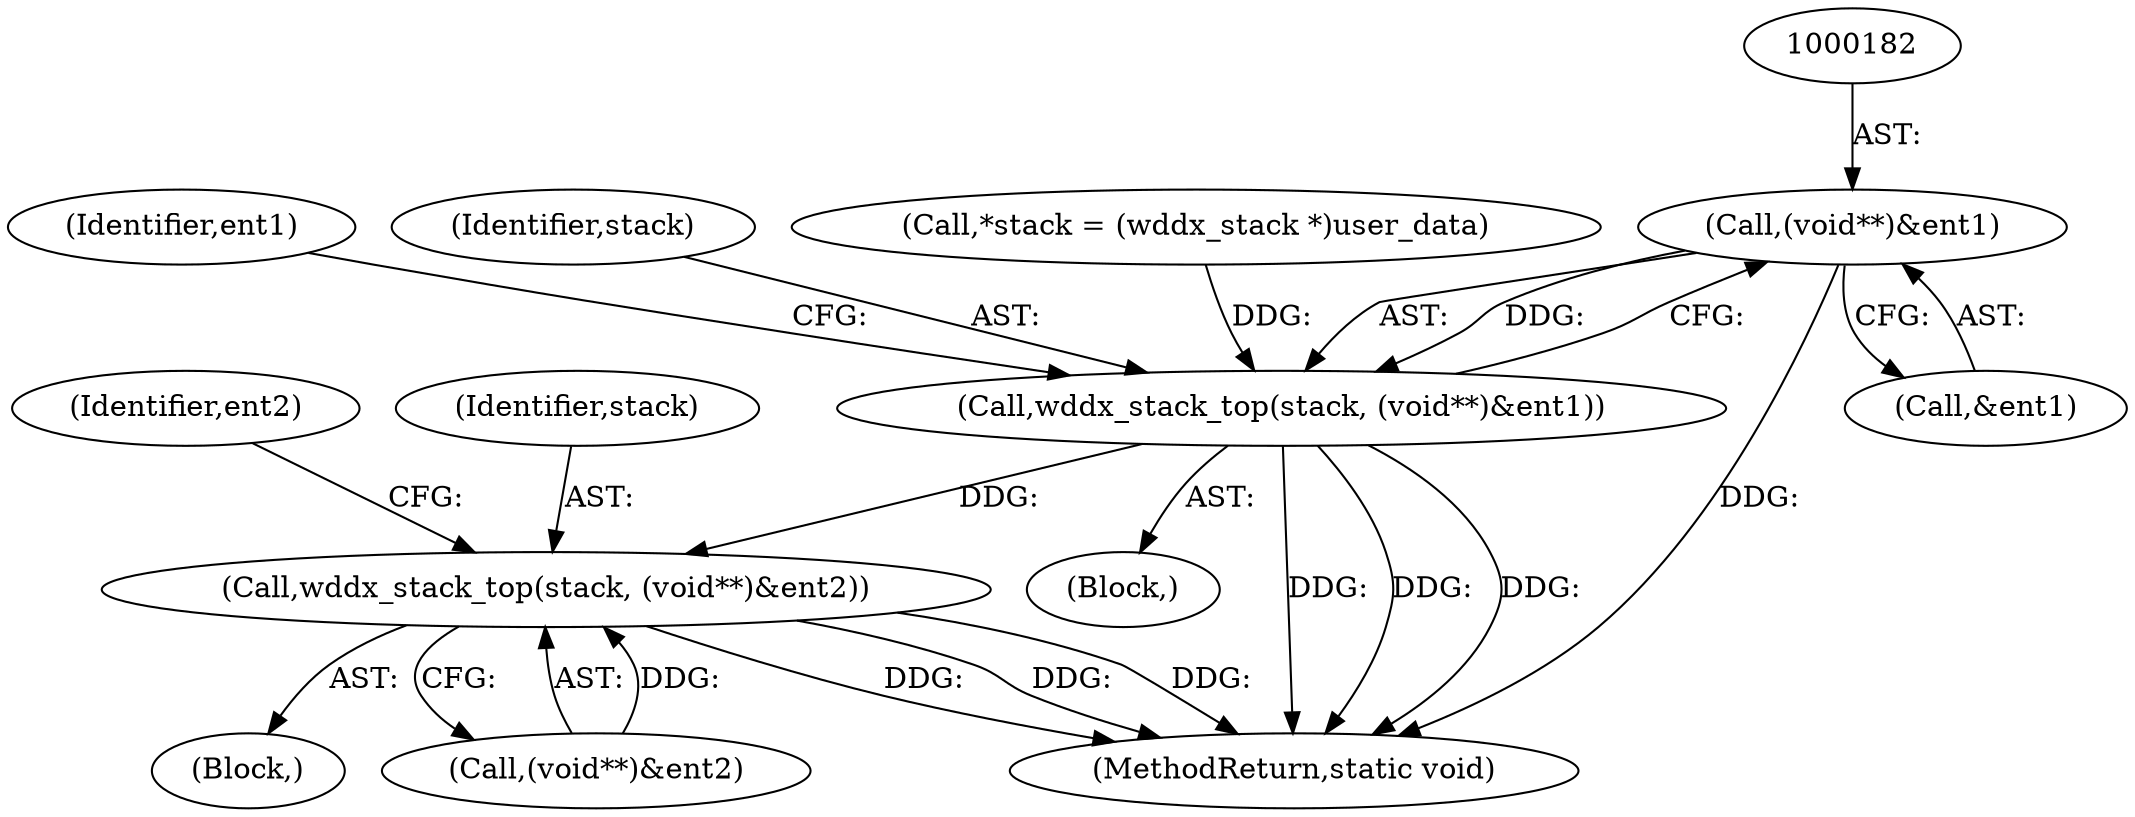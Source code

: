 digraph "0_php-src_698a691724c0a949295991e5df091ce16f899e02?w=1@pointer" {
"1000181" [label="(Call,(void**)&ent1)"];
"1000179" [label="(Call,wddx_stack_top(stack, (void**)&ent1))"];
"1000293" [label="(Call,wddx_stack_top(stack, (void**)&ent2))"];
"1000188" [label="(Identifier,ent1)"];
"1000178" [label="(Block,)"];
"1000303" [label="(Identifier,ent2)"];
"1000293" [label="(Call,wddx_stack_top(stack, (void**)&ent2))"];
"1000180" [label="(Identifier,stack)"];
"1000294" [label="(Identifier,stack)"];
"1000179" [label="(Call,wddx_stack_top(stack, (void**)&ent1))"];
"1000288" [label="(Block,)"];
"1000577" [label="(MethodReturn,static void)"];
"1000181" [label="(Call,(void**)&ent1)"];
"1000295" [label="(Call,(void**)&ent2)"];
"1000183" [label="(Call,&ent1)"];
"1000115" [label="(Call,*stack = (wddx_stack *)user_data)"];
"1000181" -> "1000179"  [label="AST: "];
"1000181" -> "1000183"  [label="CFG: "];
"1000182" -> "1000181"  [label="AST: "];
"1000183" -> "1000181"  [label="AST: "];
"1000179" -> "1000181"  [label="CFG: "];
"1000181" -> "1000577"  [label="DDG: "];
"1000181" -> "1000179"  [label="DDG: "];
"1000179" -> "1000178"  [label="AST: "];
"1000180" -> "1000179"  [label="AST: "];
"1000188" -> "1000179"  [label="CFG: "];
"1000179" -> "1000577"  [label="DDG: "];
"1000179" -> "1000577"  [label="DDG: "];
"1000179" -> "1000577"  [label="DDG: "];
"1000115" -> "1000179"  [label="DDG: "];
"1000179" -> "1000293"  [label="DDG: "];
"1000293" -> "1000288"  [label="AST: "];
"1000293" -> "1000295"  [label="CFG: "];
"1000294" -> "1000293"  [label="AST: "];
"1000295" -> "1000293"  [label="AST: "];
"1000303" -> "1000293"  [label="CFG: "];
"1000293" -> "1000577"  [label="DDG: "];
"1000293" -> "1000577"  [label="DDG: "];
"1000293" -> "1000577"  [label="DDG: "];
"1000295" -> "1000293"  [label="DDG: "];
}
